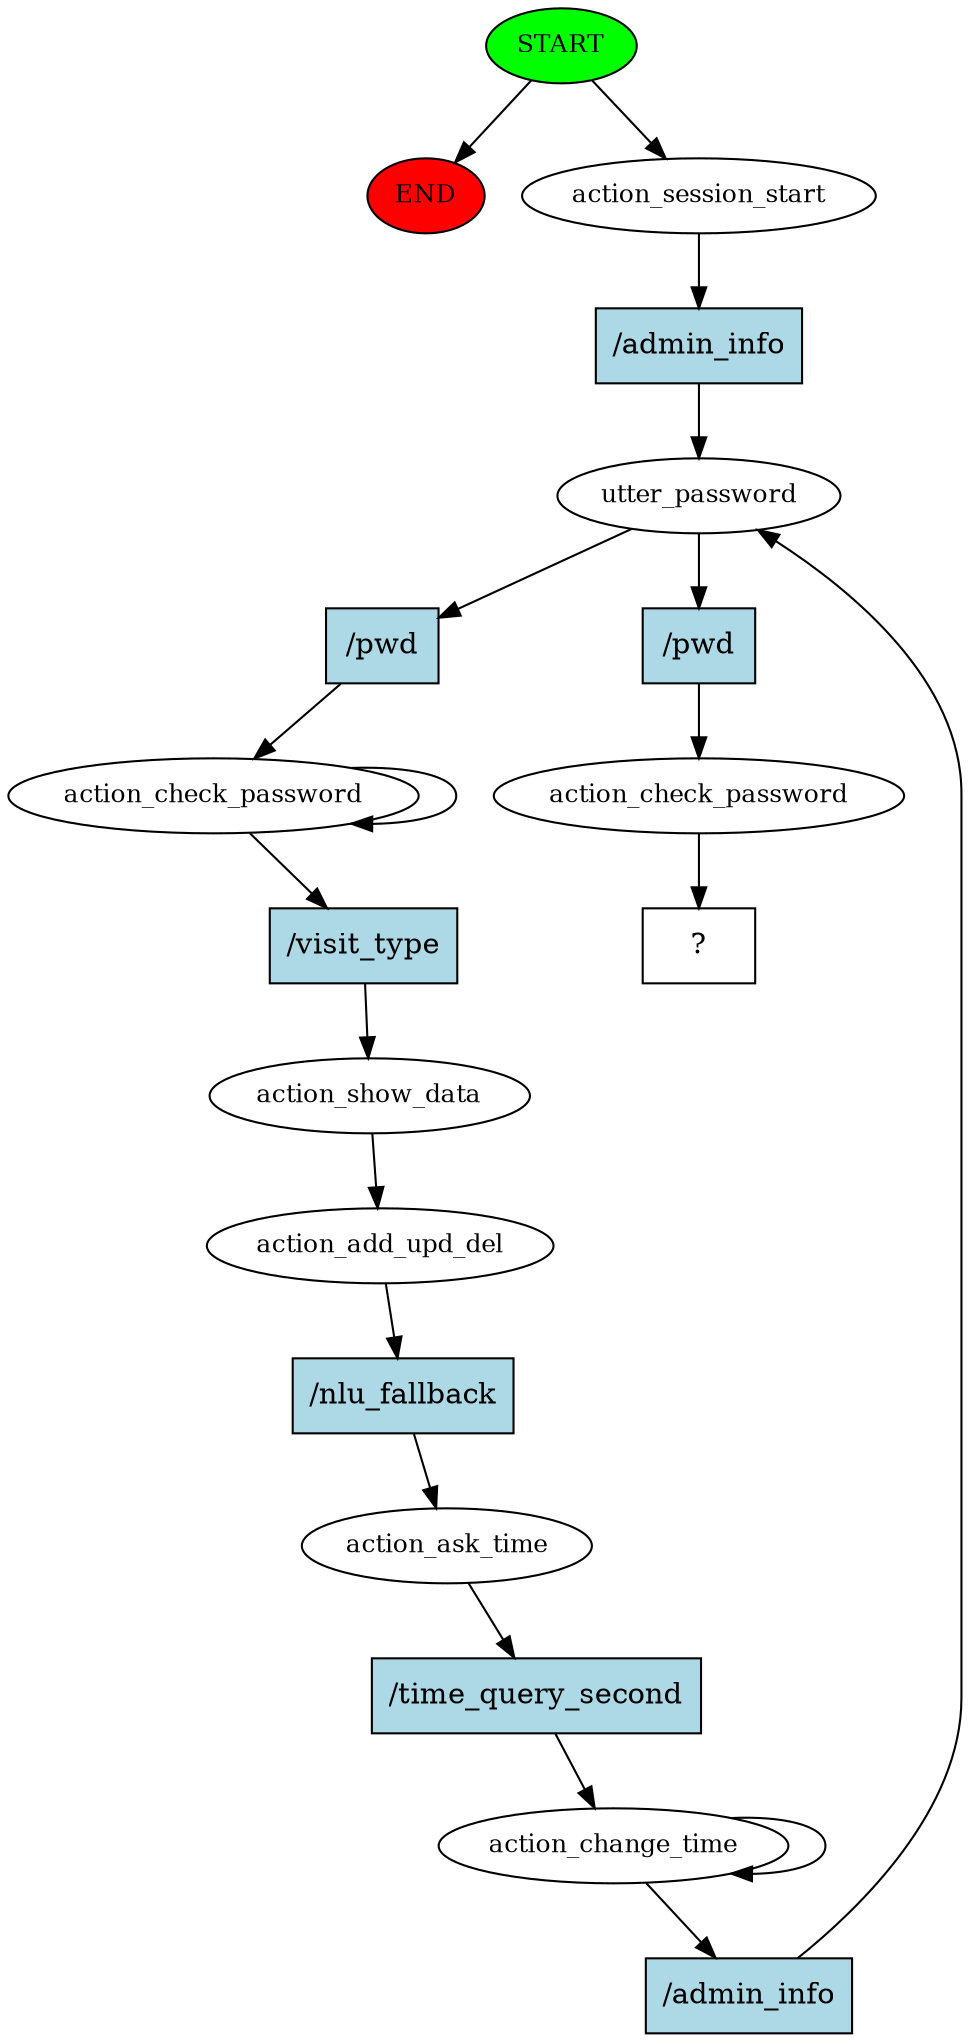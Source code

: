 digraph  {
0 [class="start active", fillcolor=green, fontsize=12, label=START, style=filled];
"-1" [class=end, fillcolor=red, fontsize=12, label=END, style=filled];
1 [class=active, fontsize=12, label=action_session_start];
2 [class=active, fontsize=12, label=utter_password];
3 [class=active, fontsize=12, label=action_check_password];
5 [class=active, fontsize=12, label=action_show_data];
6 [class=active, fontsize=12, label=action_add_upd_del];
7 [class=active, fontsize=12, label=action_ask_time];
8 [class=active, fontsize=12, label=action_change_time];
12 [class=active, fontsize=12, label=action_check_password];
13 [class="intent dashed active", label="  ?  ", shape=rect];
14 [class="intent active", fillcolor=lightblue, label="/admin_info", shape=rect, style=filled];
15 [class="intent active", fillcolor=lightblue, label="/pwd", shape=rect, style=filled];
16 [class="intent active", fillcolor=lightblue, label="/pwd", shape=rect, style=filled];
17 [class="intent active", fillcolor=lightblue, label="/visit_type", shape=rect, style=filled];
18 [class="intent active", fillcolor=lightblue, label="/nlu_fallback", shape=rect, style=filled];
19 [class="intent active", fillcolor=lightblue, label="/time_query_second", shape=rect, style=filled];
20 [class="intent active", fillcolor=lightblue, label="/admin_info", shape=rect, style=filled];
0 -> "-1"  [class="", key=NONE, label=""];
0 -> 1  [class=active, key=NONE, label=""];
1 -> 14  [class=active, key=0];
2 -> 15  [class=active, key=0];
2 -> 16  [class=active, key=0];
3 -> 3  [class=active, key=NONE, label=""];
3 -> 17  [class=active, key=0];
5 -> 6  [class=active, key=NONE, label=""];
6 -> 18  [class=active, key=0];
7 -> 19  [class=active, key=0];
8 -> 8  [class=active, key=NONE, label=""];
8 -> 20  [class=active, key=0];
12 -> 13  [class=active, key=NONE, label=""];
14 -> 2  [class=active, key=0];
15 -> 3  [class=active, key=0];
16 -> 12  [class=active, key=0];
17 -> 5  [class=active, key=0];
18 -> 7  [class=active, key=0];
19 -> 8  [class=active, key=0];
20 -> 2  [class=active, key=0];
}
